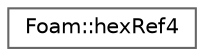 digraph "Graphical Class Hierarchy"
{
 // LATEX_PDF_SIZE
  bgcolor="transparent";
  edge [fontname=Helvetica,fontsize=10,labelfontname=Helvetica,labelfontsize=10];
  node [fontname=Helvetica,fontsize=10,shape=box,height=0.2,width=0.4];
  rankdir="LR";
  Node0 [id="Node000000",label="Foam::hexRef4",height=0.2,width=0.4,color="grey40", fillcolor="white", style="filled",URL="$classFoam_1_1hexRef4.html",tooltip=" "];
}
